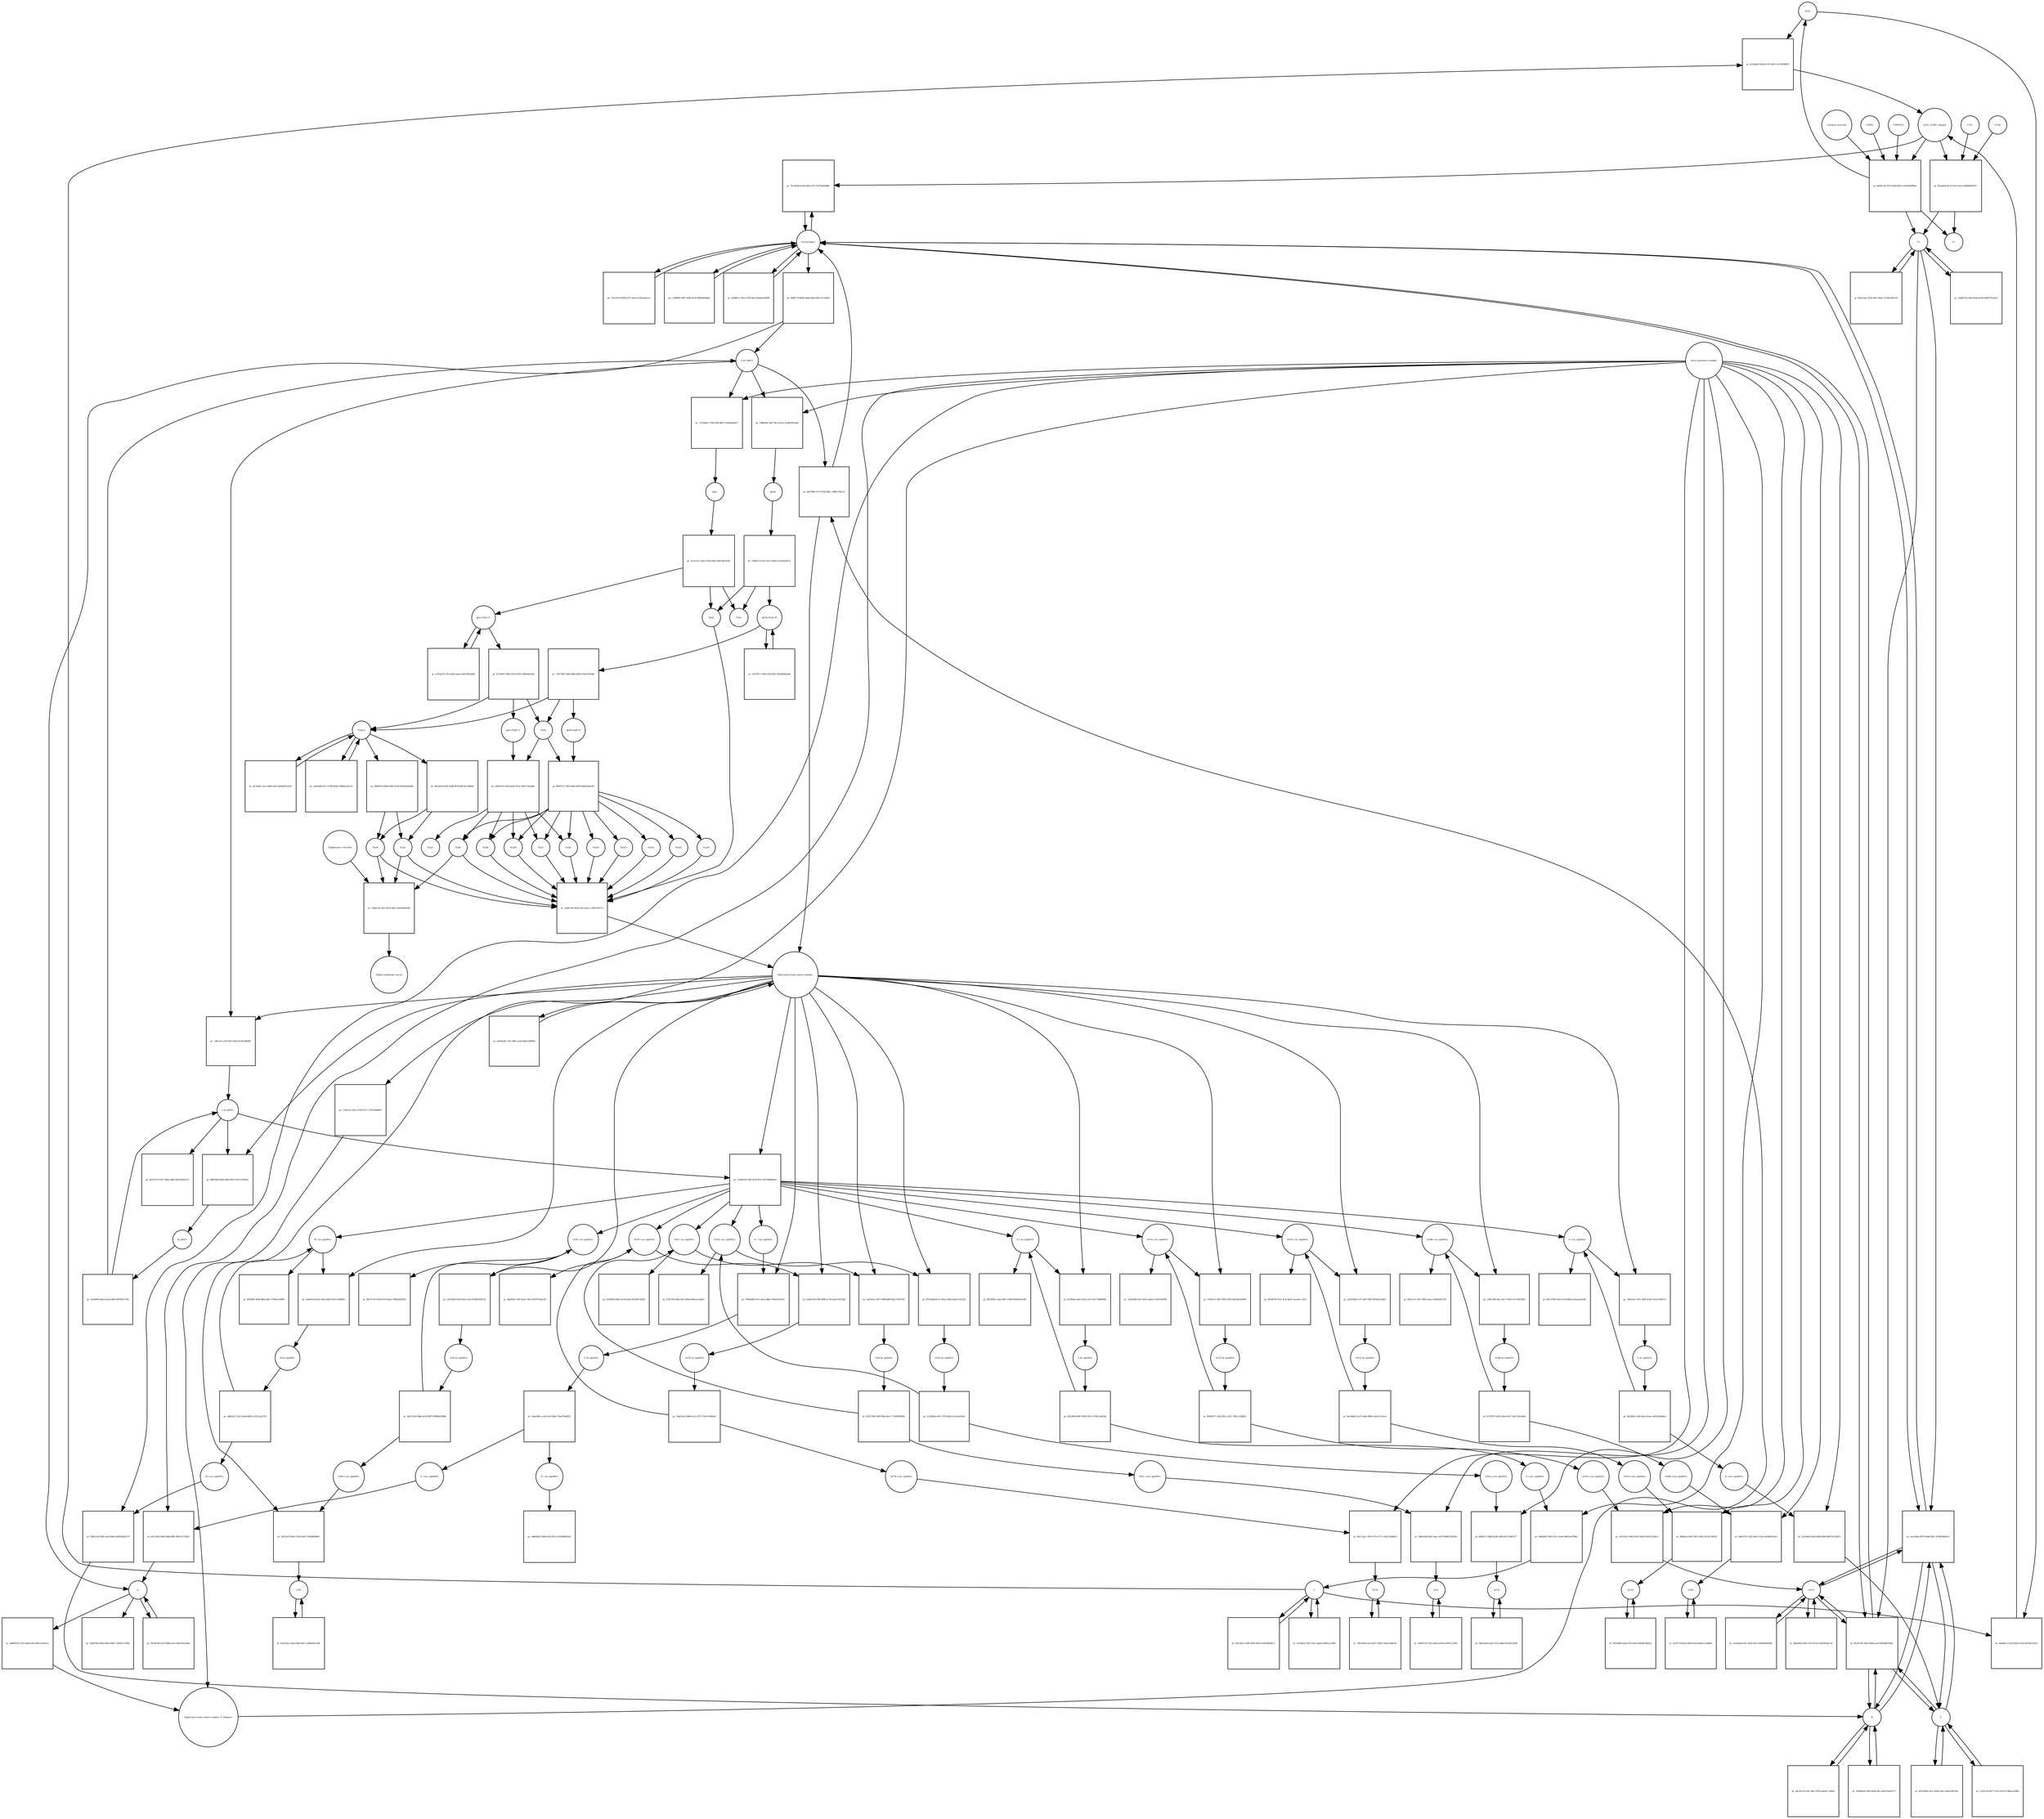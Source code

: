 strict digraph  {
ACE2 [annotation="", bipartite=0, cls=macromolecule, fontsize=4, label=ACE2, shape=circle];
"pr_4c42ab65-d3d4-47d7-bc05-11270918f8f5" [annotation="", bipartite=1, cls=process, fontsize=4, label="pr_4c42ab65-d3d4-47d7-bc05-11270918f8f5", shape=square];
"ACE2_SPIKE complex" [annotation="", bipartite=0, cls=complex, fontsize=4, label="ACE2_SPIKE complex", shape=circle];
S [annotation=urn_miriam_uniprot_P0DTC2, bipartite=0, cls=macromolecule, fontsize=4, label=S, shape=circle];
Nucleocapsid [annotation="urn_miriam_obo.go_GO%3A0019013", bipartite=0, cls=complex, fontsize=4, label=Nucleocapsid, shape=circle];
"pr_70c3dc80-4c6b-4efb-b79e-3557bad308ba" [annotation="", bipartite=1, cls=process, fontsize=4, label="pr_70c3dc80-4c6b-4efb-b79e-3557bad308ba", shape=square];
"pr_fd1ead36-dcc6-4331-bcea-e44005b92767" [annotation="", bipartite=1, cls=process, fontsize=4, label="pr_fd1ead36-dcc6-4331-bcea-e44005b92767", shape=square];
S2 [annotation=urn_miriam_interpro_IPR002552, bipartite=0, cls=macromolecule, fontsize=4, label=S2, shape=circle];
CTSB [annotation="", bipartite=0, cls=macromolecule, fontsize=4, label=CTSB, shape=circle];
CTSL [annotation="", bipartite=0, cls=macromolecule, fontsize=4, label=CTSL, shape=circle];
S1 [annotation=urn_miriam_interpro_IPR002551, bipartite=0, cls=macromolecule, fontsize=4, label=S1, shape=circle];
"pr_baf04ac3-0cd2-4926-931d-9af7f6ec9c92" [annotation="", bipartite=1, cls=process, fontsize=4, label="pr_baf04ac3-0cd2-4926-931d-9af7f6ec9c92", shape=square];
"pr_83cd3700-36b3-4b60-ae2f-84828b9700bc" [annotation="", bipartite=1, cls=process, fontsize=4, label="pr_83cd3700-36b3-4b60-ae2f-84828b9700bc", shape=square];
E [annotation=urn_miriam_uniprot_P0DTC4, bipartite=0, cls=macromolecule, fontsize=4, label=E, shape=circle];
M [annotation=urn_miriam_uniprot_P0DTC5, bipartite=0, cls=macromolecule, fontsize=4, label=M, shape=circle];
Orf7a [annotation=urn_miriam_uniprot_P0DTC7, bipartite=0, cls=macromolecule, fontsize=4, label=Orf7a, shape=circle];
"pr_fb4ffc74-8049-44db-b5d4-09e137c19644" [annotation="", bipartite=1, cls=process, fontsize=4, label="pr_fb4ffc74-8049-44db-b5d4-09e137c19644", shape=square];
"(+)ss gRNA" [annotation=urn_miriam_refseq_NC_045512, bipartite=0, cls="nucleic acid feature", fontsize=4, label="(+)ss gRNA", shape=circle];
N [annotation=urn_miriam_uniprot_P0DTC9, bipartite=0, cls="macromolecule multimer", fontsize=4, label=N, shape=circle];
"pr_11b11415-8094-4757-92e0-eb78a5afe1c6" [annotation="", bipartite=1, cls=process, fontsize=4, label="pr_11b11415-8094-4757-92e0-eb78a5afe1c6", shape=square];
"pr_c74690f2-98f7-4946-b128-8fdfbf4998a4" [annotation="", bipartite=1, cls=process, fontsize=4, label="pr_c74690f2-98f7-4946-b128-8fdfbf4998a4", shape=square];
"pr_52d47084-940e-4454-969e-7350d153796b" [annotation="", bipartite=1, cls=process, fontsize=4, label="pr_52d47084-940e-4454-969e-7350d153796b", shape=square];
"pr_5635478a-b270-48fb-a2e3-64f07a614e64" [annotation="", bipartite=1, cls=process, fontsize=4, label="pr_5635478a-b270-48fb-a2e3-64f07a614e64", shape=square];
"N (+)ss sgmRNA" [annotation=urn_miriam_ncbigene_43740575, bipartite=0, cls="nucleic acid feature", fontsize=4, label="N (+)ss sgmRNA", shape=circle];
"pr_b61a3fed-36b6-4fdb-89f0-38657a719d32" [annotation="", bipartite=1, cls=process, fontsize=4, label="pr_b61a3fed-36b6-4fdb-89f0-38657a719d32", shape=square];
"Host translation complex" [annotation="urn_miriam_obo.go_GO%3A0070992", bipartite=0, cls=complex, fontsize=4, label="Host translation complex", shape=circle];
"pr_d20487cc-90c3-476f-bbcf-8ba40cd900ff" [annotation="", bipartite=1, cls=process, fontsize=4, label="pr_d20487cc-90c3-476f-bbcf-8ba40cd900ff", shape=square];
"pr_be681c3e-0574-45b3-88c2-e1823de9963e" [annotation="", bipartite=1, cls=process, fontsize=4, label="pr_be681c3e-0574-45b3-88c2-e1823de9963e", shape=square];
FURIN [annotation="", bipartite=0, cls=macromolecule, fontsize=4, label=FURIN, shape=circle];
TMPRSS2 [annotation="", bipartite=0, cls=macromolecule, fontsize=4, label=TMPRSS2, shape=circle];
"Camostat mesylate" [annotation="urn_miriam_pubchem.compound_2536", bipartite=0, cls="simple chemical", fontsize=4, label="Camostat mesylate", shape=circle];
"pr_32d847b2-3469-49ab-8e04-45807021a4c2" [annotation="", bipartite=1, cls=process, fontsize=4, label="pr_32d847b2-3469-49ab-8e04-45807021a4c2", shape=square];
"Replication transcription complex_N oligomer" [annotation="", bipartite=0, cls=complex, fontsize=4, label="Replication transcription complex_N oligomer", shape=circle];
"pr_da07bff6-2cf7-47d4-90bc-23ff6c70b1c6" [annotation="", bipartite=1, cls=process, fontsize=4, label="pr_da07bff6-2cf7-47d4-90bc-23ff6c70b1c6", shape=square];
"Replication transcription complex" [annotation="", bipartite=0, cls=complex, fontsize=4, label="Replication transcription complex", shape=circle];
"pr_c4ca094a-0879-44db-861c-b79b03dda611" [annotation="", bipartite=1, cls=process, fontsize=4, label="pr_c4ca094a-0879-44db-861c-b79b03dda611", shape=square];
"pr_bf431dea-3636-492c-80dc-21782c9d7e18" [annotation="", bipartite=1, cls=process, fontsize=4, label="pr_bf431dea-3636-492c-80dc-21782c9d7e18", shape=square];
"pp1a Nsp3-11" [annotation=urn_miriam_uniprot_P0DTC1, bipartite=0, cls=macromolecule, fontsize=4, label="pp1a Nsp3-11", shape=circle];
"pr_6172f497-0f6e-4514-9559-c885af8a56fe" [annotation="", bipartite=1, cls=process, fontsize=4, label="pr_6172f497-0f6e-4514-9559-c885af8a56fe", shape=square];
"pp1a Nsp6-11" [annotation=urn_miriam_uniprot_P0DTC1, bipartite=0, cls=macromolecule, fontsize=4, label="pp1a Nsp6-11", shape=circle];
"Nsp3-4" [annotation="urn_miriam_ncbiprotein_YP_009725299|urn_miriam_ncbiprotein_YP_009725300", bipartite=0, cls=macromolecule, fontsize=4, label="Nsp3-4", shape=circle];
Nsp5 [annotation=urn_miriam_ncbiprotein_YP_009725301, bipartite=0, cls="macromolecule multimer", fontsize=4, label=Nsp5, shape=circle];
"Endoplasmic reticulum" [annotation="urn_miriam_obo.go_GO%3A0005783", bipartite=0, cls=complex, fontsize=4, label="Endoplasmic reticulum", shape=circle];
"pr_7fe8e74e-0413-40c9-bfb1-c8f250b950d0" [annotation="", bipartite=1, cls=process, fontsize=4, label="pr_7fe8e74e-0413-40c9-bfb1-c8f250b950d0", shape=square];
"Double-membrane vesicle" [annotation="urn_miriam_obo.go_GO%3A0039718", bipartite=0, cls=complex, fontsize=4, label="Double-membrane vesicle", shape=circle];
Nsp4 [annotation=urn_miriam_ncbiprotein_YP_009725300, bipartite=0, cls=macromolecule, fontsize=4, label=Nsp4, shape=circle];
Nsp3 [annotation=urn_miriam_ncbiprotein_YP_009725299, bipartite=0, cls=macromolecule, fontsize=4, label=Nsp3, shape=circle];
Nsp6 [annotation=urn_miriam_ncbiprotein_YP_009725302, bipartite=0, cls=macromolecule, fontsize=4, label=Nsp6, shape=circle];
"pr_e5954c59-cf53-426a-8aa6-c9447895a048" [annotation="", bipartite=1, cls=process, fontsize=4, label="pr_e5954c59-cf53-426a-8aa6-c9447895a048", shape=square];
"pr_efc50b9c-1ace-4bb5-ad7e-4a6eb87eeef3" [annotation="", bipartite=1, cls=process, fontsize=4, label="pr_efc50b9c-1ace-4bb5-ad7e-4a6eb87eeef3", shape=square];
"pp1ab Nsp3-16" [annotation=urn_miriam_uniprot_P0DTD1, bipartite=0, cls=macromolecule, fontsize=4, label="pp1ab Nsp3-16", shape=circle];
"pr_a1972fc7-e349-435f-8f2e-2b42d95ba9eb" [annotation="", bipartite=1, cls=process, fontsize=4, label="pr_a1972fc7-e349-435f-8f2e-2b42d95ba9eb", shape=square];
"pr_11b779f4-7d48-4984-8839-cf6e015f54b2" [annotation="", bipartite=1, cls=process, fontsize=4, label="pr_11b779f4-7d48-4984-8839-cf6e015f54b2", shape=square];
"pp1ab nsp6-16" [annotation=urn_miriam_uniprot_P0DTD1, bipartite=0, cls=macromolecule, fontsize=4, label="pp1ab nsp6-16", shape=circle];
"pr_44c2d7c4-e39c-4dcc-879f-aafe8c71d46d" [annotation="", bipartite=1, cls=process, fontsize=4, label="pr_44c2d7c4-e39c-4dcc-879f-aafe8c71d46d", shape=square];
"pr_467e6090-cbc3-4c68-a2bc-e0d2534070ac" [annotation="", bipartite=1, cls=process, fontsize=4, label="pr_467e6090-cbc3-4c68-a2bc-e0d2534070ac", shape=square];
"pr_c651b6c0-20f1-452c-ada9-524801a218f9" [annotation="", bipartite=1, cls=process, fontsize=4, label="pr_c651b6c0-20f1-452c-ada9-524801a218f9", shape=square];
"pr_26568ea8-3d39-45d4-90ca-4627e5bcd177" [annotation="", bipartite=1, cls=process, fontsize=4, label="pr_26568ea8-3d39-45d4-90ca-4627e5bcd177", shape=square];
"pr_c33f311d-6077-47ea-9c30-21dfaace2d09" [annotation="", bipartite=1, cls=process, fontsize=4, label="pr_c33f311d-6077-47ea-9c30-21dfaace2d09", shape=square];
"pr_b9233fcd-1998-4859-8583-b1835d8edb72" [annotation="", bipartite=1, cls=process, fontsize=4, label="pr_b9233fcd-1998-4859-8583-b1835d8edb72", shape=square];
"pr_e5a2fa86-e42c-4432-b015-b5b9e6d39af6" [annotation="", bipartite=1, cls=process, fontsize=4, label="pr_e5a2fa86-e42c-4432-b015-b5b9e6d39af6", shape=square];
Orf6 [annotation=urn_miriam_uniprot_P0DTC6, bipartite=0, cls=macromolecule, fontsize=4, label=Orf6, shape=circle];
"pr_2808147d-7241-4ad5-b538-ed7f871c1848" [annotation="", bipartite=1, cls=process, fontsize=4, label="pr_2808147d-7241-4ad5-b538-ed7f871c1848", shape=square];
Orf3a [annotation=urn_miriam_uniprot_P0DTC3, bipartite=0, cls=macromolecule, fontsize=4, label=Orf3a, shape=circle];
"pr_4d61d3d4-eaa9-472f-addd-f52e99c3030c" [annotation="", bipartite=1, cls=process, fontsize=4, label="pr_4d61d3d4-eaa9-472f-addd-f52e99c3030c", shape=square];
Orf8 [annotation=urn_miriam_uniprot_P0DTC8, bipartite=0, cls=macromolecule, fontsize=4, label=Orf8, shape=circle];
"pr_bc8256a1-d2a0-4d4f-9657-2488e94e1e9b" [annotation="", bipartite=1, cls=process, fontsize=4, label="pr_bc8256a1-d2a0-4d4f-9657-2488e94e1e9b", shape=square];
Orf9b [annotation=urn_miriam_uniprot_P0DTD2, bipartite=0, cls=macromolecule, fontsize=4, label=Orf9b, shape=circle];
"pr_efc87378-da3f-4495-b1a8-8dd3c1a3bbe8" [annotation="", bipartite=1, cls=process, fontsize=4, label="pr_efc87378-da3f-4495-b1a8-8dd3c1a3bbe8", shape=square];
Orf14 [annotation=urn_miriam_uniprot_P0DTD3, bipartite=0, cls=macromolecule, fontsize=4, label=Orf14, shape=circle];
"pr_82924480-b0ef-47fe-abcd-94826f7dbeb3" [annotation="", bipartite=1, cls=process, fontsize=4, label="pr_82924480-b0ef-47fe-abcd-94826f7dbeb3", shape=square];
Orf7b [annotation=urn_miriam_uniprot_P0DTD8, bipartite=0, cls=macromolecule, fontsize=4, label=Orf7b, shape=circle];
"pr_544190ed-e4c4-4027-99c8-318aa2f6bc84" [annotation="", bipartite=1, cls=process, fontsize=4, label="pr_544190ed-e4c4-4027-99c8-318aa2f6bc84", shape=square];
"pr_9daf481d-44d7-45cf-9319-23056656ec36" [annotation="", bipartite=1, cls=process, fontsize=4, label="pr_9daf481d-44d7-45cf-9319-23056656ec36", shape=square];
"M (+)ss sgmRNA" [annotation="", bipartite=0, cls="nucleic acid feature", fontsize=4, label="M (+)ss sgmRNA", shape=circle];
"pr_45f8c3c9-926f-4a43-8444-a80916bb3570" [annotation="", bipartite=1, cls=process, fontsize=4, label="pr_45f8c3c9-926f-4a43-8444-a80916bb3570", shape=square];
"E (+)ss sgmRNA" [annotation="", bipartite=0, cls="nucleic acid feature", fontsize=4, label="E (+)ss sgmRNA", shape=circle];
"pr_22cbf46d-9ad5-4fd0-8848-d89724129474" [annotation="", bipartite=1, cls=process, fontsize=4, label="pr_22cbf46d-9ad5-4fd0-8848-d89724129474", shape=square];
"S (+)ss sgmRNA" [annotation="", bipartite=0, cls="nucleic acid feature", fontsize=4, label="S (+)ss sgmRNA", shape=circle];
"pr_18b92dd7-86f2-47ac-be44-966c5e679b8c" [annotation="", bipartite=1, cls=process, fontsize=4, label="pr_18b92dd7-86f2-47ac-be44-966c5e679b8c", shape=square];
"Orf7a (+)ss sgmRNA" [annotation="", bipartite=0, cls="nucleic acid feature", fontsize=4, label="Orf7a (+)ss sgmRNA", shape=circle];
"pr_e351c821-6d83-4591-b656-541f0125a6c3" [annotation="", bipartite=1, cls=process, fontsize=4, label="pr_e351c821-6d83-4591-b656-541f0125a6c3", shape=square];
"Orf6  (+)ss sgmRNA" [annotation="", bipartite=0, cls="nucleic acid feature", fontsize=4, label="Orf6  (+)ss sgmRNA", shape=circle];
"pr_3b6b15bd-4f62-4aac-a679-b00ff23d302b" [annotation="", bipartite=1, cls=process, fontsize=4, label="pr_3b6b15bd-4f62-4aac-a679-b00ff23d302b", shape=square];
"Orf3a (+)ss sgmRNA" [annotation="", bipartite=0, cls="nucleic acid feature", fontsize=4, label="Orf3a (+)ss sgmRNA", shape=circle];
"pr_0bfff3c7-4d48-425b-a9fb-0a55726611f7" [annotation="", bipartite=1, cls=process, fontsize=4, label="pr_0bfff3c7-4d48-425b-a9fb-0a55726611f7", shape=square];
"Orf8 (+)ss sgmRNA" [annotation="", bipartite=0, cls="nucleic acid feature", fontsize=4, label="Orf8 (+)ss sgmRNA", shape=circle];
"pr_3b72c879-4fef-4744-b35b-739e8bf086dc" [annotation="", bipartite=1, cls=process, fontsize=4, label="pr_3b72c879-4fef-4744-b35b-739e8bf086dc", shape=square];
"Orf9b (+)ss sgmRNA" [annotation="", bipartite=0, cls="nucleic acid feature", fontsize=4, label="Orf9b (+)ss sgmRNA", shape=circle];
"pr_b8af5793-1d22-46d1-a32e-ed14dfcafe43" [annotation="", bipartite=1, cls=process, fontsize=4, label="pr_b8af5793-1d22-46d1-a32e-ed14dfcafe43", shape=square];
"Orf14 (+)ss sgmRNA" [annotation="", bipartite=0, cls="nucleic acid feature", fontsize=4, label="Orf14 (+)ss sgmRNA", shape=circle];
"pr_d8fdafe3-abf7-4f5c-85fd-35c3b718f142" [annotation="", bipartite=1, cls=process, fontsize=4, label="pr_d8fdafe3-abf7-4f5c-85fd-35c3b718f142", shape=square];
"Orf7b (+)ss sgmRNA" [annotation="", bipartite=0, cls="nucleic acid feature", fontsize=4, label="Orf7b (+)ss sgmRNA", shape=circle];
"pr_4b17a2a2-78c6-477a-b717-c6d17a3bbb32" [annotation="", bipartite=1, cls=process, fontsize=4, label="pr_4b17a2a2-78c6-477a-b717-c6d17a3bbb32", shape=square];
"(-)ss gRNA" [annotation=urn_miriam_refseq_NC_045512, bipartite=0, cls="nucleic acid feature", fontsize=4, label="(-)ss gRNA", shape=circle];
"pr_bd754719-9197-406e-a480-0d01d202ae37" [annotation="", bipartite=1, cls=process, fontsize=4, label="pr_bd754719-9197-406e-a480-0d01d202ae37", shape=square];
"pr_dd68583d-2781-4db4-a05f-9dfcecd610ca" [annotation="", bipartite=1, cls=process, fontsize=4, label="pr_dd68583d-2781-4db4-a05f-9dfcecd610ca", shape=square];
"pr_c3ffa3c2-e41f-4f1f-b264-f5c0fe386d95" [annotation="", bipartite=1, cls=process, fontsize=4, label="pr_c3ffa3c2-e41f-4f1f-b264-f5c0fe386d95", shape=square];
"M (-)ss sgmRNA" [annotation=urn_miriam_ncbigene_43740571, bipartite=0, cls="nucleic acid feature", fontsize=4, label="M (-)ss sgmRNA", shape=circle];
"pr_9f3f405f-429f-486a-b6fe-5796eec829f6" [annotation="", bipartite=1, cls=process, fontsize=4, label="pr_9f3f405f-429f-486a-b6fe-5796eec829f6", shape=square];
"E (-)ss sgmRNA" [annotation=urn_miriam_ncbigene_43740570, bipartite=0, cls="nucleic acid feature", fontsize=4, label="E (-)ss sgmRNA", shape=circle];
"pr_60cc9789-2d16-47e4-8f04-aa2aaaacb2db" [annotation="", bipartite=1, cls=process, fontsize=4, label="pr_60cc9789-2d16-47e4-8f04-aa2aaaacb2db", shape=square];
"S (-)ss sgmRNA" [annotation="", bipartite=0, cls="nucleic acid feature", fontsize=4, label="S (-)ss sgmRNA", shape=circle];
"pr_d9538941-eabe-4007-a589-6b6506ec93f6" [annotation="", bipartite=1, cls=process, fontsize=4, label="pr_d9538941-eabe-4007-a589-6b6506ec93f6", shape=square];
"Orf7a (-)ss sgmRNA" [annotation="", bipartite=0, cls="nucleic acid feature", fontsize=4, label="Orf7a (-)ss sgmRNA", shape=circle];
"pr_c9e02dd0-feb7-4a92-a4ed-e133c935ef98" [annotation="", bipartite=1, cls=process, fontsize=4, label="pr_c9e02dd0-feb7-4a92-a4ed-e133c935ef98", shape=square];
"Orf6 (-)ss sgmRNA" [annotation="", bipartite=0, cls="nucleic acid feature", fontsize=4, label="Orf6 (-)ss sgmRNA", shape=circle];
"pr_f53685f0-69b2-4c60-bed5-955ed972fda9" [annotation="", bipartite=1, cls=process, fontsize=4, label="pr_f53685f0-69b2-4c60-bed5-955ed972fda9", shape=square];
"Orf3a (-)ss sgmRNA" [annotation="", bipartite=0, cls="nucleic acid feature", fontsize=4, label="Orf3a (-)ss sgmRNA", shape=circle];
"pr_f7dc1f56-46fa-4fe3-b60a-8461aa1a6b21" [annotation="", bipartite=1, cls=process, fontsize=4, label="pr_f7dc1f56-46fa-4fe3-b60a-8461aa1a6b21", shape=square];
"Orf8 (-)ss sgmRNA" [annotation="", bipartite=0, cls="nucleic acid feature", fontsize=4, label="Orf8 (-)ss sgmRNA", shape=circle];
"pr_d6a75718-0c48-4103-bade-74604ab59632" [annotation="", bipartite=1, cls=process, fontsize=4, label="pr_d6a75718-0c48-4103-bade-74604ab59632", shape=square];
"Orf9b (-)ss sgmRNA" [annotation="", bipartite=0, cls="nucleic acid feature", fontsize=4, label="Orf9b (-)ss sgmRNA", shape=circle];
"pr_f26ca115-23f7-40b5-9aaa-5263b3e4757b" [annotation="", bipartite=1, cls=process, fontsize=4, label="pr_f26ca115-23f7-40b5-9aaa-5263b3e4757b", shape=square];
"Orf14 (-)ss sgmRNA" [annotation="", bipartite=0, cls="nucleic acid feature", fontsize=4, label="Orf14 (-)ss sgmRNA", shape=circle];
"pr_6b78d7f9-2527-4e1f-8e82-4cea4ccc2f23" [annotation="", bipartite=1, cls=process, fontsize=4, label="pr_6b78d7f9-2527-4e1f-8e82-4cea4ccc2f23", shape=square];
"Orf7b (-)ss sgmRNA" [annotation="", bipartite=0, cls="nucleic acid feature", fontsize=4, label="Orf7b (-)ss sgmRNA", shape=circle];
"pr_9ba8503c-dff5-4a0c-94c4-850787b4a1d0" [annotation="", bipartite=1, cls=process, fontsize=4, label="pr_9ba8503c-dff5-4a0c-94c4-850787b4a1d0", shape=square];
"pr_f880500d-d56a-4d92-8f53-2321c1f618ec" [annotation="", bipartite=1, cls=process, fontsize=4, label="pr_f880500d-d56a-4d92-8f53-2321c1f618ec", shape=square];
"ds gRNA" [annotation=urn_miriam_refseq_NC_045512, bipartite=0, cls="nucleic acid feature", fontsize=4, label="ds gRNA", shape=circle];
"pr_5a8a0ee4-0552-445e-84af-819c1a066f6d" [annotation="", bipartite=1, cls=process, fontsize=4, label="pr_5a8a0ee4-0552-445e-84af-819c1a066f6d", shape=square];
"M ds sgmRNA" [annotation="", bipartite=0, cls="nucleic acid feature", fontsize=4, label="M ds sgmRNA", shape=circle];
"pr_7f40ceb2-7812-483f-8cb8-5c5e2230b372" [annotation="", bipartite=1, cls=process, fontsize=4, label="pr_7f40ceb2-7812-483f-8cb8-5c5e2230b372", shape=square];
"E ds sgmRNA" [annotation="", bipartite=0, cls="nucleic acid feature", fontsize=4, label="E ds sgmRNA", shape=circle];
"pr_623f59ae-def3-42ea-a27e-0a173900d6b0" [annotation="", bipartite=1, cls=process, fontsize=4, label="pr_623f59ae-def3-42ea-a27e-0a173900d6b0", shape=square];
"S ds sgmRNA" [annotation="", bipartite=0, cls="nucleic acid feature", fontsize=4, label="S ds sgmRNA", shape=circle];
"pr_1301ff13-c687-4997-b259-d0a3d5c82d45" [annotation="", bipartite=1, cls=process, fontsize=4, label="pr_1301ff13-c687-4997-b259-d0a3d5c82d45", shape=square];
"Orf7a ds sgmRNA" [annotation="", bipartite=0, cls="nucleic acid feature", fontsize=4, label="Orf7a ds sgmRNA", shape=circle];
"pr_ede433ca-0ff7-4389-8d8f-fbae75047041" [annotation="", bipartite=1, cls=process, fontsize=4, label="pr_ede433ca-0ff7-4389-8d8f-fbae75047041", shape=square];
"Orf6 ds sgmRNA" [annotation="", bipartite=0, cls="nucleic acid feature", fontsize=4, label="Orf6 ds sgmRNA", shape=circle];
"pr_87631bb4-6c21-40ea-b838-a9a0315f2329" [annotation="", bipartite=1, cls=process, fontsize=4, label="pr_87631bb4-6c21-40ea-b838-a9a0315f2329", shape=square];
"Orf3a ds sgmRNA" [annotation="", bipartite=0, cls="nucleic acid feature", fontsize=4, label="Orf3a ds sgmRNA", shape=circle];
"pr_cd536454-fb30-4f20-ac6e-47b6453b5732" [annotation="", bipartite=1, cls=process, fontsize=4, label="pr_cd536454-fb30-4f20-ac6e-47b6453b5732", shape=square];
"Orf8 ds sgmRNA" [annotation="", bipartite=0, cls="nucleic acid feature", fontsize=4, label="Orf8 ds sgmRNA", shape=circle];
"pr_230f12d8-d0cc-4ec7-b5f0-c2272f6c84f3" [annotation="", bipartite=1, cls=process, fontsize=4, label="pr_230f12d8-d0cc-4ec7-b5f0-c2272f6c84f3", shape=square];
"Orf9b ds sgmRNA" [annotation="", bipartite=0, cls="nucleic acid feature", fontsize=4, label="Orf9b ds sgmRNA", shape=circle];
"pr_ad3c65d8-1c97-46f3-93f4-967ba9cedf05" [annotation="", bipartite=1, cls=process, fontsize=4, label="pr_ad3c65d8-1c97-46f3-93f4-967ba9cedf05", shape=square];
"Orf14 ds sgmRNA" [annotation="", bipartite=0, cls="nucleic acid feature", fontsize=4, label="Orf14 ds sgmRNA", shape=circle];
"pr_eeb45154-c80f-4840-a178-bcba13f2526b" [annotation="", bipartite=1, cls=process, fontsize=4, label="pr_eeb45154-c80f-4840-a178-bcba13f2526b", shape=square];
"Orf7b ds sgmRNA" [annotation="", bipartite=0, cls="nucleic acid feature", fontsize=4, label="Orf7b ds sgmRNA", shape=circle];
"pr_f5a84090-4dcd-4a1b-ab8f-f3870df17169" [annotation="", bipartite=1, cls=process, fontsize=4, label="pr_f5a84090-4dcd-4a1b-ab8f-f3870df17169", shape=square];
"pr_edffad31-33a2-4a5b-8008-a13251a62754" [annotation="", bipartite=1, cls=process, fontsize=4, label="pr_edffad31-33a2-4a5b-8008-a13251a62754", shape=square];
"pr_bf3abfd1-a456-4e4c-9eae-ad56224a4b6a" [annotation="", bipartite=1, cls=process, fontsize=4, label="pr_bf3abfd1-a456-4e4c-9eae-ad56224a4b6a", shape=square];
"pr_f822d040-df87-4991-8211-9740c5cdf1bb" [annotation="", bipartite=1, cls=process, fontsize=4, label="pr_f822d040-df87-4991-8211-9740c5cdf1bb", shape=square];
"pr_69961477-21b6-481c-b1c0-708c11368fc0" [annotation="", bipartite=1, cls=process, fontsize=4, label="pr_69961477-21b6-481c-b1c0-708c11368fc0", shape=square];
"pr_8523739e-6956-4bfa-8a21-77a093b5f0d5" [annotation="", bipartite=1, cls=process, fontsize=4, label="pr_8523739e-6956-4bfa-8a21-77a093b5f0d5", shape=square];
"pr_2c2d5deb-e0f7-47f9-8efd-a31a5e431f6e" [annotation="", bipartite=1, cls=process, fontsize=4, label="pr_2c2d5deb-e0f7-47f9-8efd-a31a5e431f6e", shape=square];
"pr_54e7c056-56bb-4c5d-9f87-26990d25f886" [annotation="", bipartite=1, cls=process, fontsize=4, label="pr_54e7c056-56bb-4c5d-9f87-26990d25f886", shape=square];
"pr_b713f373-6f34-42ed-9c87-20a155fc0e6d" [annotation="", bipartite=1, cls=process, fontsize=4, label="pr_b713f373-6f34-42ed-9c87-20a155fc0e6d", shape=square];
"pr_0aa5bb65-ea57-4e8b-9008-ca4a311c4ce5" [annotation="", bipartite=1, cls=process, fontsize=4, label="pr_0aa5bb65-ea57-4e8b-9008-ca4a311c4ce5", shape=square];
"pr_568e51dc-0044-4c3c-8175-76e3e70f8da6" [annotation="", bipartite=1, cls=process, fontsize=4, label="pr_568e51dc-0044-4c3c-8175-76e3e70f8da6", shape=square];
"N  (-)ss sgmRNA" [annotation=urn_miriam_ncbigene_43740575, bipartite=0, cls="nucleic acid feature", fontsize=4, label="N  (-)ss sgmRNA", shape=circle];
"pr_785ba08d-237e-4be2-88be-196efe431921" [annotation="", bipartite=1, cls=process, fontsize=4, label="pr_785ba08d-237e-4be2-88be-196efe431921", shape=square];
"N ds sgmRNA" [annotation="", bipartite=0, cls="nucleic acid feature", fontsize=4, label="N ds sgmRNA", shape=circle];
"pr_cdde296e-ac0d-4c9f-b90a-70aaf7b44825" [annotation="", bipartite=1, cls=process, fontsize=4, label="pr_cdde296e-ac0d-4c9f-b90a-70aaf7b44825", shape=square];
"N (-)ss sgmRNA" [annotation="", bipartite=0, cls="nucleic acid feature", fontsize=4, label="N (-)ss sgmRNA", shape=circle];
pp1ab [annotation=urn_miriam_uniprot_P0DTD1, bipartite=0, cls=macromolecule, fontsize=4, label=pp1ab, shape=circle];
"pr_19f38c75-b101-4ca7-90a6-c5a2f52d3b72" [annotation="", bipartite=1, cls=process, fontsize=4, label="pr_19f38c75-b101-4ca7-90a6-c5a2f52d3b72", shape=square];
Nsp2 [annotation=urn_miriam_ncbiprotein_YP_009725298, bipartite=0, cls=macromolecule, fontsize=4, label=Nsp2, shape=circle];
Nsp1 [annotation=urn_miriam_ncbiprotein_YP_009725297, bipartite=0, cls=macromolecule, fontsize=4, label=Nsp1, shape=circle];
pp1a [annotation=urn_miriam_uniprot_P0DTC1, bipartite=0, cls=macromolecule, fontsize=4, label=pp1a, shape=circle];
"pr_3c23ce52-36ae-4700-b5fd-196b7dbc0cb6" [annotation="", bipartite=1, cls=process, fontsize=4, label="pr_3c23ce52-36ae-4700-b5fd-196b7dbc0cb6", shape=square];
"pr_aef2e866-8111-4788-9d3d-7d84bca2657a" [annotation="", bipartite=1, cls=process, fontsize=4, label="pr_aef2e866-8111-4788-9d3d-7d84bca2657a", shape=square];
"pr_999d72e9-0692-4f0e-97a8-3550ee8a0df0" [annotation="", bipartite=1, cls=process, fontsize=4, label="pr_999d72e9-0692-4f0e-97a8-3550ee8a0df0", shape=square];
"pr_8fc62a23-843f-4e88-9550-88574c29bb08" [annotation="", bipartite=1, cls=process, fontsize=4, label="pr_8fc62a23-843f-4e88-9550-88574c29bb08", shape=square];
"pr_e9350219-5294-4a82-87ae-35fe7cb2a0de" [annotation="", bipartite=1, cls=process, fontsize=4, label="pr_e9350219-5294-4a82-87ae-35fe7cb2a0de", shape=square];
Nsp7 [annotation=urn_miriam_ncbiprotein_YP_009725303, bipartite=0, cls=macromolecule, fontsize=4, label=Nsp7, shape=circle];
Nsp8 [annotation=urn_miriam_ncbiprotein_YP_009725304, bipartite=0, cls=macromolecule, fontsize=4, label=Nsp8, shape=circle];
Nsp9 [annotation=urn_miriam_ncbiprotein_YP_009725305, bipartite=0, cls=macromolecule, fontsize=4, label=Nsp9, shape=circle];
Nsp10 [annotation=urn_miriam_ncbiprotein_YP_009725306, bipartite=0, cls=macromolecule, fontsize=4, label=Nsp10, shape=circle];
Nsp11 [annotation=urn_miriam_ncbiprotein_YP_009725312, bipartite=0, cls=macromolecule, fontsize=4, label=Nsp11, shape=circle];
"pr_ff4d3723-7603-4dd4-8566-84ef62abc9f2" [annotation="", bipartite=1, cls=process, fontsize=4, label="pr_ff4d3723-7603-4dd4-8566-84ef62abc9f2", shape=square];
Nsp13 [annotation=urn_miriam_ncbiprotein_YP_009725308, bipartite=0, cls=macromolecule, fontsize=4, label=Nsp13, shape=circle];
Nsp12 [annotation=urn_miriam_ncbiprotein_YP_009725307, bipartite=0, cls=macromolecule, fontsize=4, label=Nsp12, shape=circle];
Nsp16 [annotation=urn_miriam_ncbiprotein_YP_009725311, bipartite=0, cls=macromolecule, fontsize=4, label=Nsp16, shape=circle];
Nsp15 [annotation=urn_miriam_ncbiprotein_YP_009725310, bipartite=0, cls=macromolecule, fontsize=4, label=Nsp15, shape=circle];
Nsp14 [annotation=urn_miriam_ncbiprotein_YP_009725309, bipartite=0, cls=macromolecule, fontsize=4, label=Nsp14, shape=circle];
"pr_3a487cf8-1b50-43fc-a3ee-c140f703577e" [annotation="", bipartite=1, cls=process, fontsize=4, label="pr_3a487cf8-1b50-43fc-a3ee-c140f703577e", shape=square];
"pr_131e6b03-7148-45df-8dd7-f255b6aa6657" [annotation="", bipartite=1, cls=process, fontsize=4, label="pr_131e6b03-7148-45df-8dd7-f255b6aa6657", shape=square];
"pr_7fd8e9de-3647-4fc3-be55-ac48436305a6" [annotation="", bipartite=1, cls=process, fontsize=4, label="pr_7fd8e9de-3647-4fc3-be55-ac48436305a6", shape=square];
"pr_ed84462b-3690-4a1b-951f-e5c8b883d149" [annotation="", bipartite=1, cls=process, fontsize=4, label="pr_ed84462b-3690-4a1b-951f-e5c8b883d149", shape=square];
"pr_a4d19e06-714c-4df5-a1a9-5ddcf184ff6d" [annotation="", bipartite=1, cls=process, fontsize=4, label="pr_a4d19e06-714c-4df5-a1a9-5ddcf184ff6d", shape=square];
"pr_c76acea7-fbca-4759-9a77-11f5326d64b7" [annotation="", bipartite=1, cls=process, fontsize=4, label="pr_c76acea7-fbca-4759-9a77-11f5326d64b7", shape=square];
"pr_123e8230-1bfb-4216-8f11-9257d0b46ee6" [annotation="", bipartite=1, cls=process, fontsize=4, label="pr_123e8230-1bfb-4216-8f11-9257d0b46ee6", shape=square];
ACE2 -> "pr_4c42ab65-d3d4-47d7-bc05-11270918f8f5"  [annotation="", interaction_type=consumption];
ACE2 -> "pr_baf04ac3-0cd2-4926-931d-9af7f6ec9c92"  [annotation="", interaction_type=consumption];
"pr_4c42ab65-d3d4-47d7-bc05-11270918f8f5" -> "ACE2_SPIKE complex"  [annotation="", interaction_type=production];
"ACE2_SPIKE complex" -> "pr_70c3dc80-4c6b-4efb-b79e-3557bad308ba"  [annotation="urn_miriam_pubmed_32142651|urn_miriam_pubmed_32094589|urn_miriam_taxonomy_2697049", interaction_type=stimulation];
"ACE2_SPIKE complex" -> "pr_fd1ead36-dcc6-4331-bcea-e44005b92767"  [annotation="", interaction_type=consumption];
"ACE2_SPIKE complex" -> "pr_be681c3e-0574-45b3-88c2-e1823de9963e"  [annotation="", interaction_type=consumption];
S -> "pr_4c42ab65-d3d4-47d7-bc05-11270918f8f5"  [annotation="", interaction_type=consumption];
S -> "pr_baf04ac3-0cd2-4926-931d-9af7f6ec9c92"  [annotation="", interaction_type=consumption];
S -> "pr_c651b6c0-20f1-452c-ada9-524801a218f9"  [annotation="", interaction_type=consumption];
S -> "pr_b9233fcd-1998-4859-8583-b1835d8edb72"  [annotation="", interaction_type=consumption];
Nucleocapsid -> "pr_70c3dc80-4c6b-4efb-b79e-3557bad308ba"  [annotation="", interaction_type=consumption];
Nucleocapsid -> "pr_83cd3700-36b3-4b60-ae2f-84828b9700bc"  [annotation="", interaction_type=consumption];
Nucleocapsid -> "pr_fb4ffc74-8049-44db-b5d4-09e137c19644"  [annotation="", interaction_type=consumption];
Nucleocapsid -> "pr_11b11415-8094-4757-92e0-eb78a5afe1c6"  [annotation="", interaction_type=consumption];
Nucleocapsid -> "pr_c74690f2-98f7-4946-b128-8fdfbf4998a4"  [annotation="", interaction_type=consumption];
Nucleocapsid -> "pr_d20487cc-90c3-476f-bbcf-8ba40cd900ff"  [annotation="", interaction_type=consumption];
Nucleocapsid -> "pr_c4ca094a-0879-44db-861c-b79b03dda611"  [annotation="", interaction_type=consumption];
"pr_70c3dc80-4c6b-4efb-b79e-3557bad308ba" -> Nucleocapsid  [annotation="", interaction_type=production];
"pr_fd1ead36-dcc6-4331-bcea-e44005b92767" -> S2  [annotation="", interaction_type=production];
"pr_fd1ead36-dcc6-4331-bcea-e44005b92767" -> S1  [annotation="", interaction_type=production];
S2 -> "pr_83cd3700-36b3-4b60-ae2f-84828b9700bc"  [annotation="urn_miriam_pubmed_32142651|urn_miriam_pubmed_32094589|urn_miriam_pubmed_32047258|urn_miriam_taxonomy_2697049", interaction_type=stimulation];
S2 -> "pr_32d847b2-3469-49ab-8e04-45807021a4c2"  [annotation="", interaction_type=consumption];
S2 -> "pr_c4ca094a-0879-44db-861c-b79b03dda611"  [annotation="urn_miriam_pubmed_32142651|urn_miriam_pubmed_32047258|urn_miriam_taxonomy_2697049", interaction_type=stimulation];
S2 -> "pr_bf431dea-3636-492c-80dc-21782c9d7e18"  [annotation="", interaction_type=consumption];
CTSB -> "pr_fd1ead36-dcc6-4331-bcea-e44005b92767"  [annotation="urn_miriam_pubmed_32142651|urn_miriam_taxonomy_2697049", interaction_type=catalysis];
CTSL -> "pr_fd1ead36-dcc6-4331-bcea-e44005b92767"  [annotation="urn_miriam_pubmed_32142651|urn_miriam_taxonomy_2697049", interaction_type=catalysis];
"pr_baf04ac3-0cd2-4926-931d-9af7f6ec9c92" -> "ACE2_SPIKE complex"  [annotation="", interaction_type=production];
"pr_83cd3700-36b3-4b60-ae2f-84828b9700bc" -> Nucleocapsid  [annotation="", interaction_type=production];
"pr_83cd3700-36b3-4b60-ae2f-84828b9700bc" -> E  [annotation="", interaction_type=production];
"pr_83cd3700-36b3-4b60-ae2f-84828b9700bc" -> M  [annotation="", interaction_type=production];
"pr_83cd3700-36b3-4b60-ae2f-84828b9700bc" -> Orf7a  [annotation="", interaction_type=production];
E -> "pr_83cd3700-36b3-4b60-ae2f-84828b9700bc"  [annotation="", interaction_type=consumption];
E -> "pr_c4ca094a-0879-44db-861c-b79b03dda611"  [annotation="", interaction_type=consumption];
E -> "pr_467e6090-cbc3-4c68-a2bc-e0d2534070ac"  [annotation="", interaction_type=consumption];
E -> "pr_c33f311d-6077-47ea-9c30-21dfaace2d09"  [annotation="", interaction_type=consumption];
M -> "pr_83cd3700-36b3-4b60-ae2f-84828b9700bc"  [annotation="", interaction_type=consumption];
M -> "pr_c4ca094a-0879-44db-861c-b79b03dda611"  [annotation="", interaction_type=consumption];
M -> "pr_44c2d7c4-e39c-4dcc-879f-aafe8c71d46d"  [annotation="", interaction_type=consumption];
M -> "pr_26568ea8-3d39-45d4-90ca-4627e5bcd177"  [annotation="", interaction_type=consumption];
Orf7a -> "pr_83cd3700-36b3-4b60-ae2f-84828b9700bc"  [annotation="", interaction_type=consumption];
Orf7a -> "pr_c4ca094a-0879-44db-861c-b79b03dda611"  [annotation="", interaction_type=consumption];
Orf7a -> "pr_e5a2fa86-e42c-4432-b015-b5b9e6d39af6"  [annotation="", interaction_type=consumption];
Orf7a -> "pr_9daf481d-44d7-45cf-9319-23056656ec36"  [annotation="", interaction_type=consumption];
"pr_fb4ffc74-8049-44db-b5d4-09e137c19644" -> "(+)ss gRNA"  [annotation="", interaction_type=production];
"pr_fb4ffc74-8049-44db-b5d4-09e137c19644" -> N  [annotation="", interaction_type=production];
"(+)ss gRNA" -> "pr_da07bff6-2cf7-47d4-90bc-23ff6c70b1c6"  [annotation="", interaction_type=consumption];
"(+)ss gRNA" -> "pr_c3ffa3c2-e41f-4f1f-b264-f5c0fe386d95"  [annotation="", interaction_type=consumption];
"(+)ss gRNA" -> "pr_131e6b03-7148-45df-8dd7-f255b6aa6657"  [annotation="", interaction_type=consumption];
"(+)ss gRNA" -> "pr_7fd8e9de-3647-4fc3-be55-ac48436305a6"  [annotation="", interaction_type=consumption];
N -> "pr_52d47084-940e-4454-969e-7350d153796b"  [annotation="", interaction_type=consumption];
N -> "pr_5635478a-b270-48fb-a2e3-64f07a614e64"  [annotation="", interaction_type=consumption];
N -> "pr_dd68583d-2781-4db4-a05f-9dfcecd610ca"  [annotation="", interaction_type=consumption];
"pr_11b11415-8094-4757-92e0-eb78a5afe1c6" -> Nucleocapsid  [annotation="", interaction_type=production];
"pr_c74690f2-98f7-4946-b128-8fdfbf4998a4" -> Nucleocapsid  [annotation="", interaction_type=production];
"pr_5635478a-b270-48fb-a2e3-64f07a614e64" -> N  [annotation="", interaction_type=production];
"N (+)ss sgmRNA" -> "pr_b61a3fed-36b6-4fdb-89f0-38657a719d32"  [annotation="", interaction_type=consumption];
"pr_b61a3fed-36b6-4fdb-89f0-38657a719d32" -> N  [annotation="", interaction_type=production];
"Host translation complex" -> "pr_b61a3fed-36b6-4fdb-89f0-38657a719d32"  [annotation="", interaction_type="necessary stimulation"];
"Host translation complex" -> "pr_45f8c3c9-926f-4a43-8444-a80916bb3570"  [annotation="urn_miriam_pubmed_31226023|urn_miriam_pubmed_27712623", interaction_type="necessary stimulation"];
"Host translation complex" -> "pr_22cbf46d-9ad5-4fd0-8848-d89724129474"  [annotation="urn_miriam_pubmed_31226023|urn_miriam_pubmed_27712623", interaction_type="necessary stimulation"];
"Host translation complex" -> "pr_18b92dd7-86f2-47ac-be44-966c5e679b8c"  [annotation="urn_miriam_pubmed_31226023|urn_miriam_pubmed_27712623", interaction_type="necessary stimulation"];
"Host translation complex" -> "pr_e351c821-6d83-4591-b656-541f0125a6c3"  [annotation="urn_miriam_pubmed_31226023|urn_miriam_pubmed_27712623", interaction_type="necessary stimulation"];
"Host translation complex" -> "pr_3b6b15bd-4f62-4aac-a679-b00ff23d302b"  [annotation="urn_miriam_pubmed_31226023|urn_miriam_pubmed_27712623", interaction_type="necessary stimulation"];
"Host translation complex" -> "pr_0bfff3c7-4d48-425b-a9fb-0a55726611f7"  [annotation="urn_miriam_pubmed_31226023|urn_miriam_pubmed_27712623", interaction_type="necessary stimulation"];
"Host translation complex" -> "pr_3b72c879-4fef-4744-b35b-739e8bf086dc"  [annotation="urn_miriam_pubmed_31226023|urn_miriam_pubmed_27712623", interaction_type="necessary stimulation"];
"Host translation complex" -> "pr_b8af5793-1d22-46d1-a32e-ed14dfcafe43"  [annotation="urn_miriam_pubmed_31226023|urn_miriam_pubmed_27712623", interaction_type="necessary stimulation"];
"Host translation complex" -> "pr_d8fdafe3-abf7-4f5c-85fd-35c3b718f142"  [annotation="urn_miriam_pubmed_31226023|urn_miriam_pubmed_27712623", interaction_type="necessary stimulation"];
"Host translation complex" -> "pr_4b17a2a2-78c6-477a-b717-c6d17a3bbb32"  [annotation="urn_miriam_pubmed_31226023|urn_miriam_pubmed_27712623", interaction_type="necessary stimulation"];
"Host translation complex" -> "pr_131e6b03-7148-45df-8dd7-f255b6aa6657"  [annotation="urn_miriam_pubmed_31226023|urn_miriam_pubmed_27712623", interaction_type="necessary stimulation"];
"Host translation complex" -> "pr_7fd8e9de-3647-4fc3-be55-ac48436305a6"  [annotation="urn_miriam_pubmed_31226023|urn_miriam_pubmed_27712623", interaction_type="necessary stimulation"];
"pr_d20487cc-90c3-476f-bbcf-8ba40cd900ff" -> Nucleocapsid  [annotation="", interaction_type=production];
"pr_be681c3e-0574-45b3-88c2-e1823de9963e" -> S2  [annotation="", interaction_type=production];
"pr_be681c3e-0574-45b3-88c2-e1823de9963e" -> ACE2  [annotation="", interaction_type=production];
"pr_be681c3e-0574-45b3-88c2-e1823de9963e" -> S1  [annotation="", interaction_type=production];
FURIN -> "pr_be681c3e-0574-45b3-88c2-e1823de9963e"  [annotation="urn_miriam_pubmed_32142651|urn_miriam_pubmed_32362314|urn_miriam_taxonomy_2697049", interaction_type=catalysis];
TMPRSS2 -> "pr_be681c3e-0574-45b3-88c2-e1823de9963e"  [annotation="urn_miriam_pubmed_32142651|urn_miriam_pubmed_32362314|urn_miriam_taxonomy_2697049", interaction_type=catalysis];
"Camostat mesylate" -> "pr_be681c3e-0574-45b3-88c2-e1823de9963e"  [annotation="urn_miriam_pubmed_32142651|urn_miriam_pubmed_32362314|urn_miriam_taxonomy_2697049", interaction_type=inhibition];
"pr_32d847b2-3469-49ab-8e04-45807021a4c2" -> S2  [annotation="", interaction_type=production];
"Replication transcription complex_N oligomer" -> "pr_da07bff6-2cf7-47d4-90bc-23ff6c70b1c6"  [annotation="", interaction_type=consumption];
"pr_da07bff6-2cf7-47d4-90bc-23ff6c70b1c6" -> Nucleocapsid  [annotation="", interaction_type=production];
"pr_da07bff6-2cf7-47d4-90bc-23ff6c70b1c6" -> "Replication transcription complex"  [annotation="", interaction_type=production];
"Replication transcription complex" -> "pr_c3ffa3c2-e41f-4f1f-b264-f5c0fe386d95"  [annotation="urn_miriam_pubmed_22438542|urn_miriam_taxonomy_11142", interaction_type="necessary stimulation"];
"Replication transcription complex" -> "pr_f880500d-d56a-4d92-8f53-2321c1f618ec"  [annotation="urn_miriam_pubmed_22438542|urn_miriam_taxonomy_11142", interaction_type="necessary stimulation"];
"Replication transcription complex" -> "pr_5a8a0ee4-0552-445e-84af-819c1a066f6d"  [annotation="urn_miriam_pubmed_22438542|urn_miriam_taxonomy_11142", interaction_type="necessary stimulation"];
"Replication transcription complex" -> "pr_7f40ceb2-7812-483f-8cb8-5c5e2230b372"  [annotation="urn_miriam_pubmed_22438542|urn_miriam_pubmed_11142", interaction_type="necessary stimulation"];
"Replication transcription complex" -> "pr_623f59ae-def3-42ea-a27e-0a173900d6b0"  [annotation="urn_miriam_pubmed_22438542|urn_miriam_pubmed_11142", interaction_type="necessary stimulation"];
"Replication transcription complex" -> "pr_1301ff13-c687-4997-b259-d0a3d5c82d45"  [annotation="urn_miriam_pubmed_22438542|urn_miriam_taxonomy_11142", interaction_type="necessary stimulation"];
"Replication transcription complex" -> "pr_ede433ca-0ff7-4389-8d8f-fbae75047041"  [annotation="urn_miriam_pubmed_22438542|urn_miriam_taxonomy_11142", interaction_type="necessary stimulation"];
"Replication transcription complex" -> "pr_87631bb4-6c21-40ea-b838-a9a0315f2329"  [annotation="urn_miriam_pubmed_22438542|urn_miriam_taxonomy_11142", interaction_type="necessary stimulation"];
"Replication transcription complex" -> "pr_cd536454-fb30-4f20-ac6e-47b6453b5732"  [annotation="urn_miriam_pubmed_22438542|urn_miriam_taxonomy_11142", interaction_type="necessary stimulation"];
"Replication transcription complex" -> "pr_230f12d8-d0cc-4ec7-b5f0-c2272f6c84f3"  [annotation="urn_miriam_pubmed_22438542|urn_miriam_taxonomy_11142", interaction_type="necessary stimulation"];
"Replication transcription complex" -> "pr_ad3c65d8-1c97-46f3-93f4-967ba9cedf05"  [annotation="urn_miriam_pubmed_22438542|urn_miriam_taxonomy_11142", interaction_type="necessary stimulation"];
"Replication transcription complex" -> "pr_eeb45154-c80f-4840-a178-bcba13f2526b"  [annotation="urn_miriam_pubmed_22438542|urn_miriam_taxonomy_11142", interaction_type="necessary stimulation"];
"Replication transcription complex" -> "pr_785ba08d-237e-4be2-88be-196efe431921"  [annotation="urn_miriam_pubmed_22438542|urn_miriam_taxonomy_11142", interaction_type="necessary stimulation"];
"Replication transcription complex" -> "pr_a4d19e06-714c-4df5-a1a9-5ddcf184ff6d"  [annotation="", interaction_type=consumption];
"Replication transcription complex" -> "pr_c76acea7-fbca-4759-9a77-11f5326d64b7"  [annotation="", interaction_type=consumption];
"Replication transcription complex" -> "pr_123e8230-1bfb-4216-8f11-9257d0b46ee6"  [annotation="urn_miriam_pubmed_8830530|urn_miriam_taxonomy_1138", interaction_type="necessary stimulation"];
"pr_c4ca094a-0879-44db-861c-b79b03dda611" -> Nucleocapsid  [annotation="", interaction_type=production];
"pr_c4ca094a-0879-44db-861c-b79b03dda611" -> Orf7a  [annotation="", interaction_type=production];
"pr_c4ca094a-0879-44db-861c-b79b03dda611" -> E  [annotation="", interaction_type=production];
"pr_c4ca094a-0879-44db-861c-b79b03dda611" -> M  [annotation="", interaction_type=production];
"pr_bf431dea-3636-492c-80dc-21782c9d7e18" -> S2  [annotation="", interaction_type=production];
"pp1a Nsp3-11" -> "pr_6172f497-0f6e-4514-9559-c885af8a56fe"  [annotation="urn_miriam_pubmed_21203998|urn_miriam_taxonomy_228407|urn_miriam_pubmed_15564471|urn_miriam_taxonomy_228330", interaction_type=catalysis];
"pp1a Nsp3-11" -> "pr_e5954c59-cf53-426a-8aa6-c9447895a048"  [annotation="", interaction_type=consumption];
"pr_6172f497-0f6e-4514-9559-c885af8a56fe" -> "pp1a Nsp6-11"  [annotation="", interaction_type=production];
"pr_6172f497-0f6e-4514-9559-c885af8a56fe" -> "Nsp3-4"  [annotation="", interaction_type=production];
"pr_6172f497-0f6e-4514-9559-c885af8a56fe" -> Nsp5  [annotation="", interaction_type=production];
"pp1a Nsp6-11" -> "pr_e9350219-5294-4a82-87ae-35fe7cb2a0de"  [annotation="", interaction_type=consumption];
"Nsp3-4" -> "pr_efc50b9c-1ace-4bb5-ad7e-4a6eb87eeef3"  [annotation="", interaction_type=consumption];
"Nsp3-4" -> "pr_aef2e866-8111-4788-9d3d-7d84bca2657a"  [annotation="", interaction_type=consumption];
"Nsp3-4" -> "pr_999d72e9-0692-4f0e-97a8-3550ee8a0df0"  [annotation="urn_miriam_pubmed_15564471|urn_miriam_taxonomy_228330", interaction_type=catalysis];
"Nsp3-4" -> "pr_8fc62a23-843f-4e88-9550-88574c29bb08"  [annotation="urn_miriam_pubmed_15564471|urn_miriam_taxonomy_228330", interaction_type=catalysis];
Nsp5 -> "pr_e9350219-5294-4a82-87ae-35fe7cb2a0de"  [annotation="urn_miriam_pubmed_11907209|urn_miriam_taxonomy_11142", interaction_type=catalysis];
Nsp5 -> "pr_ff4d3723-7603-4dd4-8566-84ef62abc9f2"  [annotation="urn_miriam_pubmed_11907209|urn_miriam_taxonomy_11142", interaction_type=catalysis];
"Endoplasmic reticulum" -> "pr_7fe8e74e-0413-40c9-bfb1-c8f250b950d0"  [annotation="", interaction_type=consumption];
"pr_7fe8e74e-0413-40c9-bfb1-c8f250b950d0" -> "Double-membrane vesicle"  [annotation="", interaction_type=production];
Nsp4 -> "pr_7fe8e74e-0413-40c9-bfb1-c8f250b950d0"  [annotation="urn_miriam_pubmed_23943763|urn_miriam_taxonomy_227984", interaction_type=modulation];
Nsp4 -> "pr_3a487cf8-1b50-43fc-a3ee-c140f703577e"  [annotation="", interaction_type=consumption];
Nsp3 -> "pr_7fe8e74e-0413-40c9-bfb1-c8f250b950d0"  [annotation="urn_miriam_pubmed_23943763|urn_miriam_taxonomy_227984", interaction_type=modulation];
Nsp3 -> "pr_3a487cf8-1b50-43fc-a3ee-c140f703577e"  [annotation="", interaction_type=consumption];
Nsp6 -> "pr_7fe8e74e-0413-40c9-bfb1-c8f250b950d0"  [annotation="urn_miriam_pubmed_23943763|urn_miriam_taxonomy_227984", interaction_type=modulation];
Nsp6 -> "pr_3a487cf8-1b50-43fc-a3ee-c140f703577e"  [annotation="", interaction_type=consumption];
"pr_e5954c59-cf53-426a-8aa6-c9447895a048" -> "pp1a Nsp3-11"  [annotation="", interaction_type=production];
"pr_efc50b9c-1ace-4bb5-ad7e-4a6eb87eeef3" -> "Nsp3-4"  [annotation="", interaction_type=production];
"pp1ab Nsp3-16" -> "pr_a1972fc7-e349-435f-8f2e-2b42d95ba9eb"  [annotation="", interaction_type=consumption];
"pp1ab Nsp3-16" -> "pr_11b779f4-7d48-4984-8839-cf6e015f54b2"  [annotation="urn_miriam_pubmed_21203998|urn_miriam_taxonomy_228407|urn_miriam_pubmed_15564471|urn_miriam_taxonomy_228330", interaction_type=catalysis];
"pr_a1972fc7-e349-435f-8f2e-2b42d95ba9eb" -> "pp1ab Nsp3-16"  [annotation="", interaction_type=production];
"pr_11b779f4-7d48-4984-8839-cf6e015f54b2" -> "pp1ab nsp6-16"  [annotation="", interaction_type=production];
"pr_11b779f4-7d48-4984-8839-cf6e015f54b2" -> Nsp5  [annotation="", interaction_type=production];
"pr_11b779f4-7d48-4984-8839-cf6e015f54b2" -> "Nsp3-4"  [annotation="", interaction_type=production];
"pp1ab nsp6-16" -> "pr_ff4d3723-7603-4dd4-8566-84ef62abc9f2"  [annotation="", interaction_type=consumption];
"pr_44c2d7c4-e39c-4dcc-879f-aafe8c71d46d" -> M  [annotation="", interaction_type=production];
"pr_467e6090-cbc3-4c68-a2bc-e0d2534070ac" -> E  [annotation="", interaction_type=production];
"pr_c651b6c0-20f1-452c-ada9-524801a218f9" -> S  [annotation="", interaction_type=production];
"pr_26568ea8-3d39-45d4-90ca-4627e5bcd177" -> M  [annotation="", interaction_type=production];
"pr_c33f311d-6077-47ea-9c30-21dfaace2d09" -> E  [annotation="", interaction_type=production];
"pr_b9233fcd-1998-4859-8583-b1835d8edb72" -> S  [annotation="", interaction_type=production];
"pr_e5a2fa86-e42c-4432-b015-b5b9e6d39af6" -> Orf7a  [annotation="", interaction_type=production];
Orf6 -> "pr_2808147d-7241-4ad5-b538-ed7f871c1848"  [annotation="", interaction_type=consumption];
"pr_2808147d-7241-4ad5-b538-ed7f871c1848" -> Orf6  [annotation="", interaction_type=production];
Orf3a -> "pr_4d61d3d4-eaa9-472f-addd-f52e99c3030c"  [annotation="", interaction_type=consumption];
"pr_4d61d3d4-eaa9-472f-addd-f52e99c3030c" -> Orf3a  [annotation="", interaction_type=production];
Orf8 -> "pr_bc8256a1-d2a0-4d4f-9657-2488e94e1e9b"  [annotation="", interaction_type=consumption];
"pr_bc8256a1-d2a0-4d4f-9657-2488e94e1e9b" -> Orf8  [annotation="", interaction_type=production];
Orf9b -> "pr_efc87378-da3f-4495-b1a8-8dd3c1a3bbe8"  [annotation="", interaction_type=consumption];
"pr_efc87378-da3f-4495-b1a8-8dd3c1a3bbe8" -> Orf9b  [annotation="", interaction_type=production];
Orf14 -> "pr_82924480-b0ef-47fe-abcd-94826f7dbeb3"  [annotation="", interaction_type=consumption];
"pr_82924480-b0ef-47fe-abcd-94826f7dbeb3" -> Orf14  [annotation="", interaction_type=production];
Orf7b -> "pr_544190ed-e4c4-4027-99c8-318aa2f6bc84"  [annotation="", interaction_type=consumption];
"pr_544190ed-e4c4-4027-99c8-318aa2f6bc84" -> Orf7b  [annotation="", interaction_type=production];
"pr_9daf481d-44d7-45cf-9319-23056656ec36" -> Orf7a  [annotation="", interaction_type=production];
"M (+)ss sgmRNA" -> "pr_45f8c3c9-926f-4a43-8444-a80916bb3570"  [annotation="", interaction_type=consumption];
"pr_45f8c3c9-926f-4a43-8444-a80916bb3570" -> M  [annotation="", interaction_type=production];
"E (+)ss sgmRNA" -> "pr_22cbf46d-9ad5-4fd0-8848-d89724129474"  [annotation="", interaction_type=consumption];
"pr_22cbf46d-9ad5-4fd0-8848-d89724129474" -> E  [annotation="", interaction_type=production];
"S (+)ss sgmRNA" -> "pr_18b92dd7-86f2-47ac-be44-966c5e679b8c"  [annotation="", interaction_type=consumption];
"pr_18b92dd7-86f2-47ac-be44-966c5e679b8c" -> S  [annotation="", interaction_type=production];
"Orf7a (+)ss sgmRNA" -> "pr_e351c821-6d83-4591-b656-541f0125a6c3"  [annotation="", interaction_type=consumption];
"pr_e351c821-6d83-4591-b656-541f0125a6c3" -> Orf7a  [annotation="", interaction_type=production];
"Orf6  (+)ss sgmRNA" -> "pr_3b6b15bd-4f62-4aac-a679-b00ff23d302b"  [annotation="", interaction_type=consumption];
"pr_3b6b15bd-4f62-4aac-a679-b00ff23d302b" -> Orf6  [annotation="", interaction_type=production];
"Orf3a (+)ss sgmRNA" -> "pr_0bfff3c7-4d48-425b-a9fb-0a55726611f7"  [annotation="", interaction_type=consumption];
"pr_0bfff3c7-4d48-425b-a9fb-0a55726611f7" -> Orf3a  [annotation="", interaction_type=production];
"Orf8 (+)ss sgmRNA" -> "pr_3b72c879-4fef-4744-b35b-739e8bf086dc"  [annotation="", interaction_type=consumption];
"pr_3b72c879-4fef-4744-b35b-739e8bf086dc" -> Orf8  [annotation="", interaction_type=production];
"Orf9b (+)ss sgmRNA" -> "pr_b8af5793-1d22-46d1-a32e-ed14dfcafe43"  [annotation="", interaction_type=consumption];
"pr_b8af5793-1d22-46d1-a32e-ed14dfcafe43" -> Orf9b  [annotation="", interaction_type=production];
"Orf14 (+)ss sgmRNA" -> "pr_d8fdafe3-abf7-4f5c-85fd-35c3b718f142"  [annotation="", interaction_type=consumption];
"pr_d8fdafe3-abf7-4f5c-85fd-35c3b718f142" -> Orf14  [annotation="", interaction_type=production];
"Orf7b (+)ss sgmRNA" -> "pr_4b17a2a2-78c6-477a-b717-c6d17a3bbb32"  [annotation="", interaction_type=consumption];
"pr_4b17a2a2-78c6-477a-b717-c6d17a3bbb32" -> Orf7b  [annotation="", interaction_type=production];
"(-)ss gRNA" -> "pr_bd754719-9197-406e-a480-0d01d202ae37"  [annotation="", interaction_type=consumption];
"(-)ss gRNA" -> "pr_f880500d-d56a-4d92-8f53-2321c1f618ec"  [annotation="", interaction_type=consumption];
"(-)ss gRNA" -> "pr_123e8230-1bfb-4216-8f11-9257d0b46ee6"  [annotation="", interaction_type=consumption];
"pr_dd68583d-2781-4db4-a05f-9dfcecd610ca" -> "Replication transcription complex_N oligomer"  [annotation="", interaction_type=production];
"pr_c3ffa3c2-e41f-4f1f-b264-f5c0fe386d95" -> "(-)ss gRNA"  [annotation="", interaction_type=production];
"M (-)ss sgmRNA" -> "pr_9f3f405f-429f-486a-b6fe-5796eec829f6"  [annotation="", interaction_type=consumption];
"M (-)ss sgmRNA" -> "pr_5a8a0ee4-0552-445e-84af-819c1a066f6d"  [annotation="", interaction_type=consumption];
"E (-)ss sgmRNA" -> "pr_60cc9789-2d16-47e4-8f04-aa2aaaacb2db"  [annotation="", interaction_type=consumption];
"E (-)ss sgmRNA" -> "pr_7f40ceb2-7812-483f-8cb8-5c5e2230b372"  [annotation="", interaction_type=consumption];
"S (-)ss sgmRNA" -> "pr_d9538941-eabe-4007-a589-6b6506ec93f6"  [annotation="", interaction_type=consumption];
"S (-)ss sgmRNA" -> "pr_623f59ae-def3-42ea-a27e-0a173900d6b0"  [annotation="", interaction_type=consumption];
"Orf7a (-)ss sgmRNA" -> "pr_c9e02dd0-feb7-4a92-a4ed-e133c935ef98"  [annotation="", interaction_type=consumption];
"Orf7a (-)ss sgmRNA" -> "pr_1301ff13-c687-4997-b259-d0a3d5c82d45"  [annotation="", interaction_type=consumption];
"Orf6 (-)ss sgmRNA" -> "pr_f53685f0-69b2-4c60-bed5-955ed972fda9"  [annotation="", interaction_type=consumption];
"Orf6 (-)ss sgmRNA" -> "pr_ede433ca-0ff7-4389-8d8f-fbae75047041"  [annotation="", interaction_type=consumption];
"Orf3a (-)ss sgmRNA" -> "pr_f7dc1f56-46fa-4fe3-b60a-8461aa1a6b21"  [annotation="", interaction_type=consumption];
"Orf3a (-)ss sgmRNA" -> "pr_87631bb4-6c21-40ea-b838-a9a0315f2329"  [annotation="", interaction_type=consumption];
"Orf8 (-)ss sgmRNA" -> "pr_d6a75718-0c48-4103-bade-74604ab59632"  [annotation="", interaction_type=consumption];
"Orf8 (-)ss sgmRNA" -> "pr_cd536454-fb30-4f20-ac6e-47b6453b5732"  [annotation="", interaction_type=consumption];
"Orf9b (-)ss sgmRNA" -> "pr_f26ca115-23f7-40b5-9aaa-5263b3e4757b"  [annotation="", interaction_type=consumption];
"Orf9b (-)ss sgmRNA" -> "pr_230f12d8-d0cc-4ec7-b5f0-c2272f6c84f3"  [annotation="", interaction_type=consumption];
"Orf14 (-)ss sgmRNA" -> "pr_6b78d7f9-2527-4e1f-8e82-4cea4ccc2f23"  [annotation="", interaction_type=consumption];
"Orf14 (-)ss sgmRNA" -> "pr_ad3c65d8-1c97-46f3-93f4-967ba9cedf05"  [annotation="", interaction_type=consumption];
"Orf7b (-)ss sgmRNA" -> "pr_9ba8503c-dff5-4a0c-94c4-850787b4a1d0"  [annotation="", interaction_type=consumption];
"Orf7b (-)ss sgmRNA" -> "pr_eeb45154-c80f-4840-a178-bcba13f2526b"  [annotation="", interaction_type=consumption];
"pr_f880500d-d56a-4d92-8f53-2321c1f618ec" -> "ds gRNA"  [annotation="", interaction_type=production];
"ds gRNA" -> "pr_f5a84090-4dcd-4a1b-ab8f-f3870df17169"  [annotation="", interaction_type=consumption];
"pr_5a8a0ee4-0552-445e-84af-819c1a066f6d" -> "M ds sgmRNA"  [annotation="", interaction_type=production];
"M ds sgmRNA" -> "pr_edffad31-33a2-4a5b-8008-a13251a62754"  [annotation="", interaction_type=consumption];
"pr_7f40ceb2-7812-483f-8cb8-5c5e2230b372" -> "E ds sgmRNA"  [annotation="", interaction_type=production];
"E ds sgmRNA" -> "pr_bf3abfd1-a456-4e4c-9eae-ad56224a4b6a"  [annotation="", interaction_type=consumption];
"pr_623f59ae-def3-42ea-a27e-0a173900d6b0" -> "S ds sgmRNA"  [annotation="", interaction_type=production];
"S ds sgmRNA" -> "pr_f822d040-df87-4991-8211-9740c5cdf1bb"  [annotation="", interaction_type=consumption];
"pr_1301ff13-c687-4997-b259-d0a3d5c82d45" -> "Orf7a ds sgmRNA"  [annotation="", interaction_type=production];
"Orf7a ds sgmRNA" -> "pr_69961477-21b6-481c-b1c0-708c11368fc0"  [annotation="", interaction_type=consumption];
"pr_ede433ca-0ff7-4389-8d8f-fbae75047041" -> "Orf6 ds sgmRNA"  [annotation="", interaction_type=production];
"Orf6 ds sgmRNA" -> "pr_8523739e-6956-4bfa-8a21-77a093b5f0d5"  [annotation="", interaction_type=consumption];
"pr_87631bb4-6c21-40ea-b838-a9a0315f2329" -> "Orf3a ds sgmRNA"  [annotation="", interaction_type=production];
"Orf3a ds sgmRNA" -> "pr_2c2d5deb-e0f7-47f9-8efd-a31a5e431f6e"  [annotation="", interaction_type=consumption];
"pr_cd536454-fb30-4f20-ac6e-47b6453b5732" -> "Orf8 ds sgmRNA"  [annotation="", interaction_type=production];
"Orf8 ds sgmRNA" -> "pr_54e7c056-56bb-4c5d-9f87-26990d25f886"  [annotation="", interaction_type=consumption];
"pr_230f12d8-d0cc-4ec7-b5f0-c2272f6c84f3" -> "Orf9b ds sgmRNA"  [annotation="", interaction_type=production];
"Orf9b ds sgmRNA" -> "pr_b713f373-6f34-42ed-9c87-20a155fc0e6d"  [annotation="", interaction_type=consumption];
"pr_ad3c65d8-1c97-46f3-93f4-967ba9cedf05" -> "Orf14 ds sgmRNA"  [annotation="", interaction_type=production];
"Orf14 ds sgmRNA" -> "pr_0aa5bb65-ea57-4e8b-9008-ca4a311c4ce5"  [annotation="", interaction_type=consumption];
"pr_eeb45154-c80f-4840-a178-bcba13f2526b" -> "Orf7b ds sgmRNA"  [annotation="", interaction_type=production];
"Orf7b ds sgmRNA" -> "pr_568e51dc-0044-4c3c-8175-76e3e70f8da6"  [annotation="", interaction_type=consumption];
"pr_f5a84090-4dcd-4a1b-ab8f-f3870df17169" -> "(-)ss gRNA"  [annotation="", interaction_type=production];
"pr_f5a84090-4dcd-4a1b-ab8f-f3870df17169" -> "(+)ss gRNA"  [annotation="", interaction_type=production];
"pr_edffad31-33a2-4a5b-8008-a13251a62754" -> "M (-)ss sgmRNA"  [annotation="", interaction_type=production];
"pr_edffad31-33a2-4a5b-8008-a13251a62754" -> "M (+)ss sgmRNA"  [annotation="", interaction_type=production];
"pr_bf3abfd1-a456-4e4c-9eae-ad56224a4b6a" -> "E (-)ss sgmRNA"  [annotation="", interaction_type=production];
"pr_bf3abfd1-a456-4e4c-9eae-ad56224a4b6a" -> "E (+)ss sgmRNA"  [annotation="", interaction_type=production];
"pr_f822d040-df87-4991-8211-9740c5cdf1bb" -> "S (-)ss sgmRNA"  [annotation="", interaction_type=production];
"pr_f822d040-df87-4991-8211-9740c5cdf1bb" -> "S (+)ss sgmRNA"  [annotation="", interaction_type=production];
"pr_69961477-21b6-481c-b1c0-708c11368fc0" -> "Orf7a (-)ss sgmRNA"  [annotation="", interaction_type=production];
"pr_69961477-21b6-481c-b1c0-708c11368fc0" -> "Orf7a (+)ss sgmRNA"  [annotation="", interaction_type=production];
"pr_8523739e-6956-4bfa-8a21-77a093b5f0d5" -> "Orf6 (-)ss sgmRNA"  [annotation="", interaction_type=production];
"pr_8523739e-6956-4bfa-8a21-77a093b5f0d5" -> "Orf6  (+)ss sgmRNA"  [annotation="", interaction_type=production];
"pr_2c2d5deb-e0f7-47f9-8efd-a31a5e431f6e" -> "Orf3a (-)ss sgmRNA"  [annotation="", interaction_type=production];
"pr_2c2d5deb-e0f7-47f9-8efd-a31a5e431f6e" -> "Orf3a (+)ss sgmRNA"  [annotation="", interaction_type=production];
"pr_54e7c056-56bb-4c5d-9f87-26990d25f886" -> "Orf8 (-)ss sgmRNA"  [annotation="", interaction_type=production];
"pr_54e7c056-56bb-4c5d-9f87-26990d25f886" -> "Orf8 (+)ss sgmRNA"  [annotation="", interaction_type=production];
"pr_b713f373-6f34-42ed-9c87-20a155fc0e6d" -> "Orf9b (-)ss sgmRNA"  [annotation="", interaction_type=production];
"pr_b713f373-6f34-42ed-9c87-20a155fc0e6d" -> "Orf9b (+)ss sgmRNA"  [annotation="", interaction_type=production];
"pr_0aa5bb65-ea57-4e8b-9008-ca4a311c4ce5" -> "Orf14 (-)ss sgmRNA"  [annotation="", interaction_type=production];
"pr_0aa5bb65-ea57-4e8b-9008-ca4a311c4ce5" -> "Orf14 (+)ss sgmRNA"  [annotation="", interaction_type=production];
"pr_568e51dc-0044-4c3c-8175-76e3e70f8da6" -> "Orf7b (-)ss sgmRNA"  [annotation="", interaction_type=production];
"pr_568e51dc-0044-4c3c-8175-76e3e70f8da6" -> "Orf7b (+)ss sgmRNA"  [annotation="", interaction_type=production];
"N  (-)ss sgmRNA" -> "pr_785ba08d-237e-4be2-88be-196efe431921"  [annotation="", interaction_type=consumption];
"pr_785ba08d-237e-4be2-88be-196efe431921" -> "N ds sgmRNA"  [annotation="", interaction_type=production];
"N ds sgmRNA" -> "pr_cdde296e-ac0d-4c9f-b90a-70aaf7b44825"  [annotation="", interaction_type=consumption];
"pr_cdde296e-ac0d-4c9f-b90a-70aaf7b44825" -> "N (-)ss sgmRNA"  [annotation="", interaction_type=production];
"pr_cdde296e-ac0d-4c9f-b90a-70aaf7b44825" -> "N (+)ss sgmRNA"  [annotation="", interaction_type=production];
"N (-)ss sgmRNA" -> "pr_ed84462b-3690-4a1b-951f-e5c8b883d149"  [annotation="", interaction_type=consumption];
pp1ab -> "pr_19f38c75-b101-4ca7-90a6-c5a2f52d3b72"  [annotation="urn_miriam_pubmed_15564471|urn_miriam_taxonomy_228330", interaction_type=catalysis];
"pr_19f38c75-b101-4ca7-90a6-c5a2f52d3b72" -> "pp1ab Nsp3-16"  [annotation="", interaction_type=production];
"pr_19f38c75-b101-4ca7-90a6-c5a2f52d3b72" -> Nsp2  [annotation="", interaction_type=production];
"pr_19f38c75-b101-4ca7-90a6-c5a2f52d3b72" -> Nsp1  [annotation="", interaction_type=production];
Nsp2 -> "pr_3a487cf8-1b50-43fc-a3ee-c140f703577e"  [annotation="", interaction_type=consumption];
pp1a -> "pr_3c23ce52-36ae-4700-b5fd-196b7dbc0cb6"  [annotation="urn_miriam_pubmed_15564471|urn_miriam_taxonomy_228330", interaction_type=catalysis];
"pr_3c23ce52-36ae-4700-b5fd-196b7dbc0cb6" -> "pp1a Nsp3-11"  [annotation="", interaction_type=production];
"pr_3c23ce52-36ae-4700-b5fd-196b7dbc0cb6" -> Nsp2  [annotation="", interaction_type=production];
"pr_3c23ce52-36ae-4700-b5fd-196b7dbc0cb6" -> Nsp1  [annotation="", interaction_type=production];
"pr_aef2e866-8111-4788-9d3d-7d84bca2657a" -> "Nsp3-4"  [annotation="", interaction_type=production];
"pr_999d72e9-0692-4f0e-97a8-3550ee8a0df0" -> Nsp4  [annotation="", interaction_type=production];
"pr_999d72e9-0692-4f0e-97a8-3550ee8a0df0" -> Nsp3  [annotation="", interaction_type=production];
"pr_8fc62a23-843f-4e88-9550-88574c29bb08" -> Nsp3  [annotation="", interaction_type=production];
"pr_8fc62a23-843f-4e88-9550-88574c29bb08" -> Nsp4  [annotation="", interaction_type=production];
"pr_e9350219-5294-4a82-87ae-35fe7cb2a0de" -> Nsp6  [annotation="", interaction_type=production];
"pr_e9350219-5294-4a82-87ae-35fe7cb2a0de" -> Nsp7  [annotation="", interaction_type=production];
"pr_e9350219-5294-4a82-87ae-35fe7cb2a0de" -> Nsp8  [annotation="", interaction_type=production];
"pr_e9350219-5294-4a82-87ae-35fe7cb2a0de" -> Nsp9  [annotation="", interaction_type=production];
"pr_e9350219-5294-4a82-87ae-35fe7cb2a0de" -> Nsp10  [annotation="", interaction_type=production];
"pr_e9350219-5294-4a82-87ae-35fe7cb2a0de" -> Nsp11  [annotation="", interaction_type=production];
Nsp7 -> "pr_3a487cf8-1b50-43fc-a3ee-c140f703577e"  [annotation="", interaction_type=consumption];
Nsp8 -> "pr_3a487cf8-1b50-43fc-a3ee-c140f703577e"  [annotation="", interaction_type=consumption];
Nsp9 -> "pr_3a487cf8-1b50-43fc-a3ee-c140f703577e"  [annotation="", interaction_type=consumption];
Nsp10 -> "pr_3a487cf8-1b50-43fc-a3ee-c140f703577e"  [annotation="", interaction_type=consumption];
"pr_ff4d3723-7603-4dd4-8566-84ef62abc9f2" -> Nsp13  [annotation="", interaction_type=production];
"pr_ff4d3723-7603-4dd4-8566-84ef62abc9f2" -> Nsp12  [annotation="", interaction_type=production];
"pr_ff4d3723-7603-4dd4-8566-84ef62abc9f2" -> Nsp10  [annotation="", interaction_type=production];
"pr_ff4d3723-7603-4dd4-8566-84ef62abc9f2" -> Nsp9  [annotation="", interaction_type=production];
"pr_ff4d3723-7603-4dd4-8566-84ef62abc9f2" -> Nsp8  [annotation="", interaction_type=production];
"pr_ff4d3723-7603-4dd4-8566-84ef62abc9f2" -> Nsp7  [annotation="", interaction_type=production];
"pr_ff4d3723-7603-4dd4-8566-84ef62abc9f2" -> Nsp6  [annotation="", interaction_type=production];
"pr_ff4d3723-7603-4dd4-8566-84ef62abc9f2" -> Nsp16  [annotation="", interaction_type=production];
"pr_ff4d3723-7603-4dd4-8566-84ef62abc9f2" -> Nsp15  [annotation="", interaction_type=production];
"pr_ff4d3723-7603-4dd4-8566-84ef62abc9f2" -> Nsp14  [annotation="", interaction_type=production];
Nsp13 -> "pr_3a487cf8-1b50-43fc-a3ee-c140f703577e"  [annotation="", interaction_type=consumption];
Nsp12 -> "pr_3a487cf8-1b50-43fc-a3ee-c140f703577e"  [annotation="", interaction_type=consumption];
Nsp16 -> "pr_3a487cf8-1b50-43fc-a3ee-c140f703577e"  [annotation="", interaction_type=consumption];
Nsp15 -> "pr_3a487cf8-1b50-43fc-a3ee-c140f703577e"  [annotation="", interaction_type=consumption];
Nsp14 -> "pr_3a487cf8-1b50-43fc-a3ee-c140f703577e"  [annotation="", interaction_type=consumption];
"pr_3a487cf8-1b50-43fc-a3ee-c140f703577e" -> "Replication transcription complex"  [annotation="", interaction_type=production];
"pr_131e6b03-7148-45df-8dd7-f255b6aa6657" -> pp1a  [annotation="", interaction_type=production];
"pr_7fd8e9de-3647-4fc3-be55-ac48436305a6" -> pp1ab  [annotation="", interaction_type=production];
"pr_a4d19e06-714c-4df5-a1a9-5ddcf184ff6d" -> "Replication transcription complex"  [annotation="", interaction_type=production];
"pr_c76acea7-fbca-4759-9a77-11f5326d64b7" -> "Replication transcription complex_N oligomer"  [annotation="", interaction_type=production];
"pr_123e8230-1bfb-4216-8f11-9257d0b46ee6" -> "Orf7b (-)ss sgmRNA"  [annotation="", interaction_type=production];
"pr_123e8230-1bfb-4216-8f11-9257d0b46ee6" -> "N  (-)ss sgmRNA"  [annotation="", interaction_type=production];
"pr_123e8230-1bfb-4216-8f11-9257d0b46ee6" -> "M (-)ss sgmRNA"  [annotation="", interaction_type=production];
"pr_123e8230-1bfb-4216-8f11-9257d0b46ee6" -> "E (-)ss sgmRNA"  [annotation="", interaction_type=production];
"pr_123e8230-1bfb-4216-8f11-9257d0b46ee6" -> "S (-)ss sgmRNA"  [annotation="", interaction_type=production];
"pr_123e8230-1bfb-4216-8f11-9257d0b46ee6" -> "Orf7a (-)ss sgmRNA"  [annotation="", interaction_type=production];
"pr_123e8230-1bfb-4216-8f11-9257d0b46ee6" -> "Orf6 (-)ss sgmRNA"  [annotation="", interaction_type=production];
"pr_123e8230-1bfb-4216-8f11-9257d0b46ee6" -> "Orf3a (-)ss sgmRNA"  [annotation="", interaction_type=production];
"pr_123e8230-1bfb-4216-8f11-9257d0b46ee6" -> "Orf8 (-)ss sgmRNA"  [annotation="", interaction_type=production];
"pr_123e8230-1bfb-4216-8f11-9257d0b46ee6" -> "Orf9b (-)ss sgmRNA"  [annotation="", interaction_type=production];
"pr_123e8230-1bfb-4216-8f11-9257d0b46ee6" -> "Orf14 (-)ss sgmRNA"  [annotation="", interaction_type=production];
}
